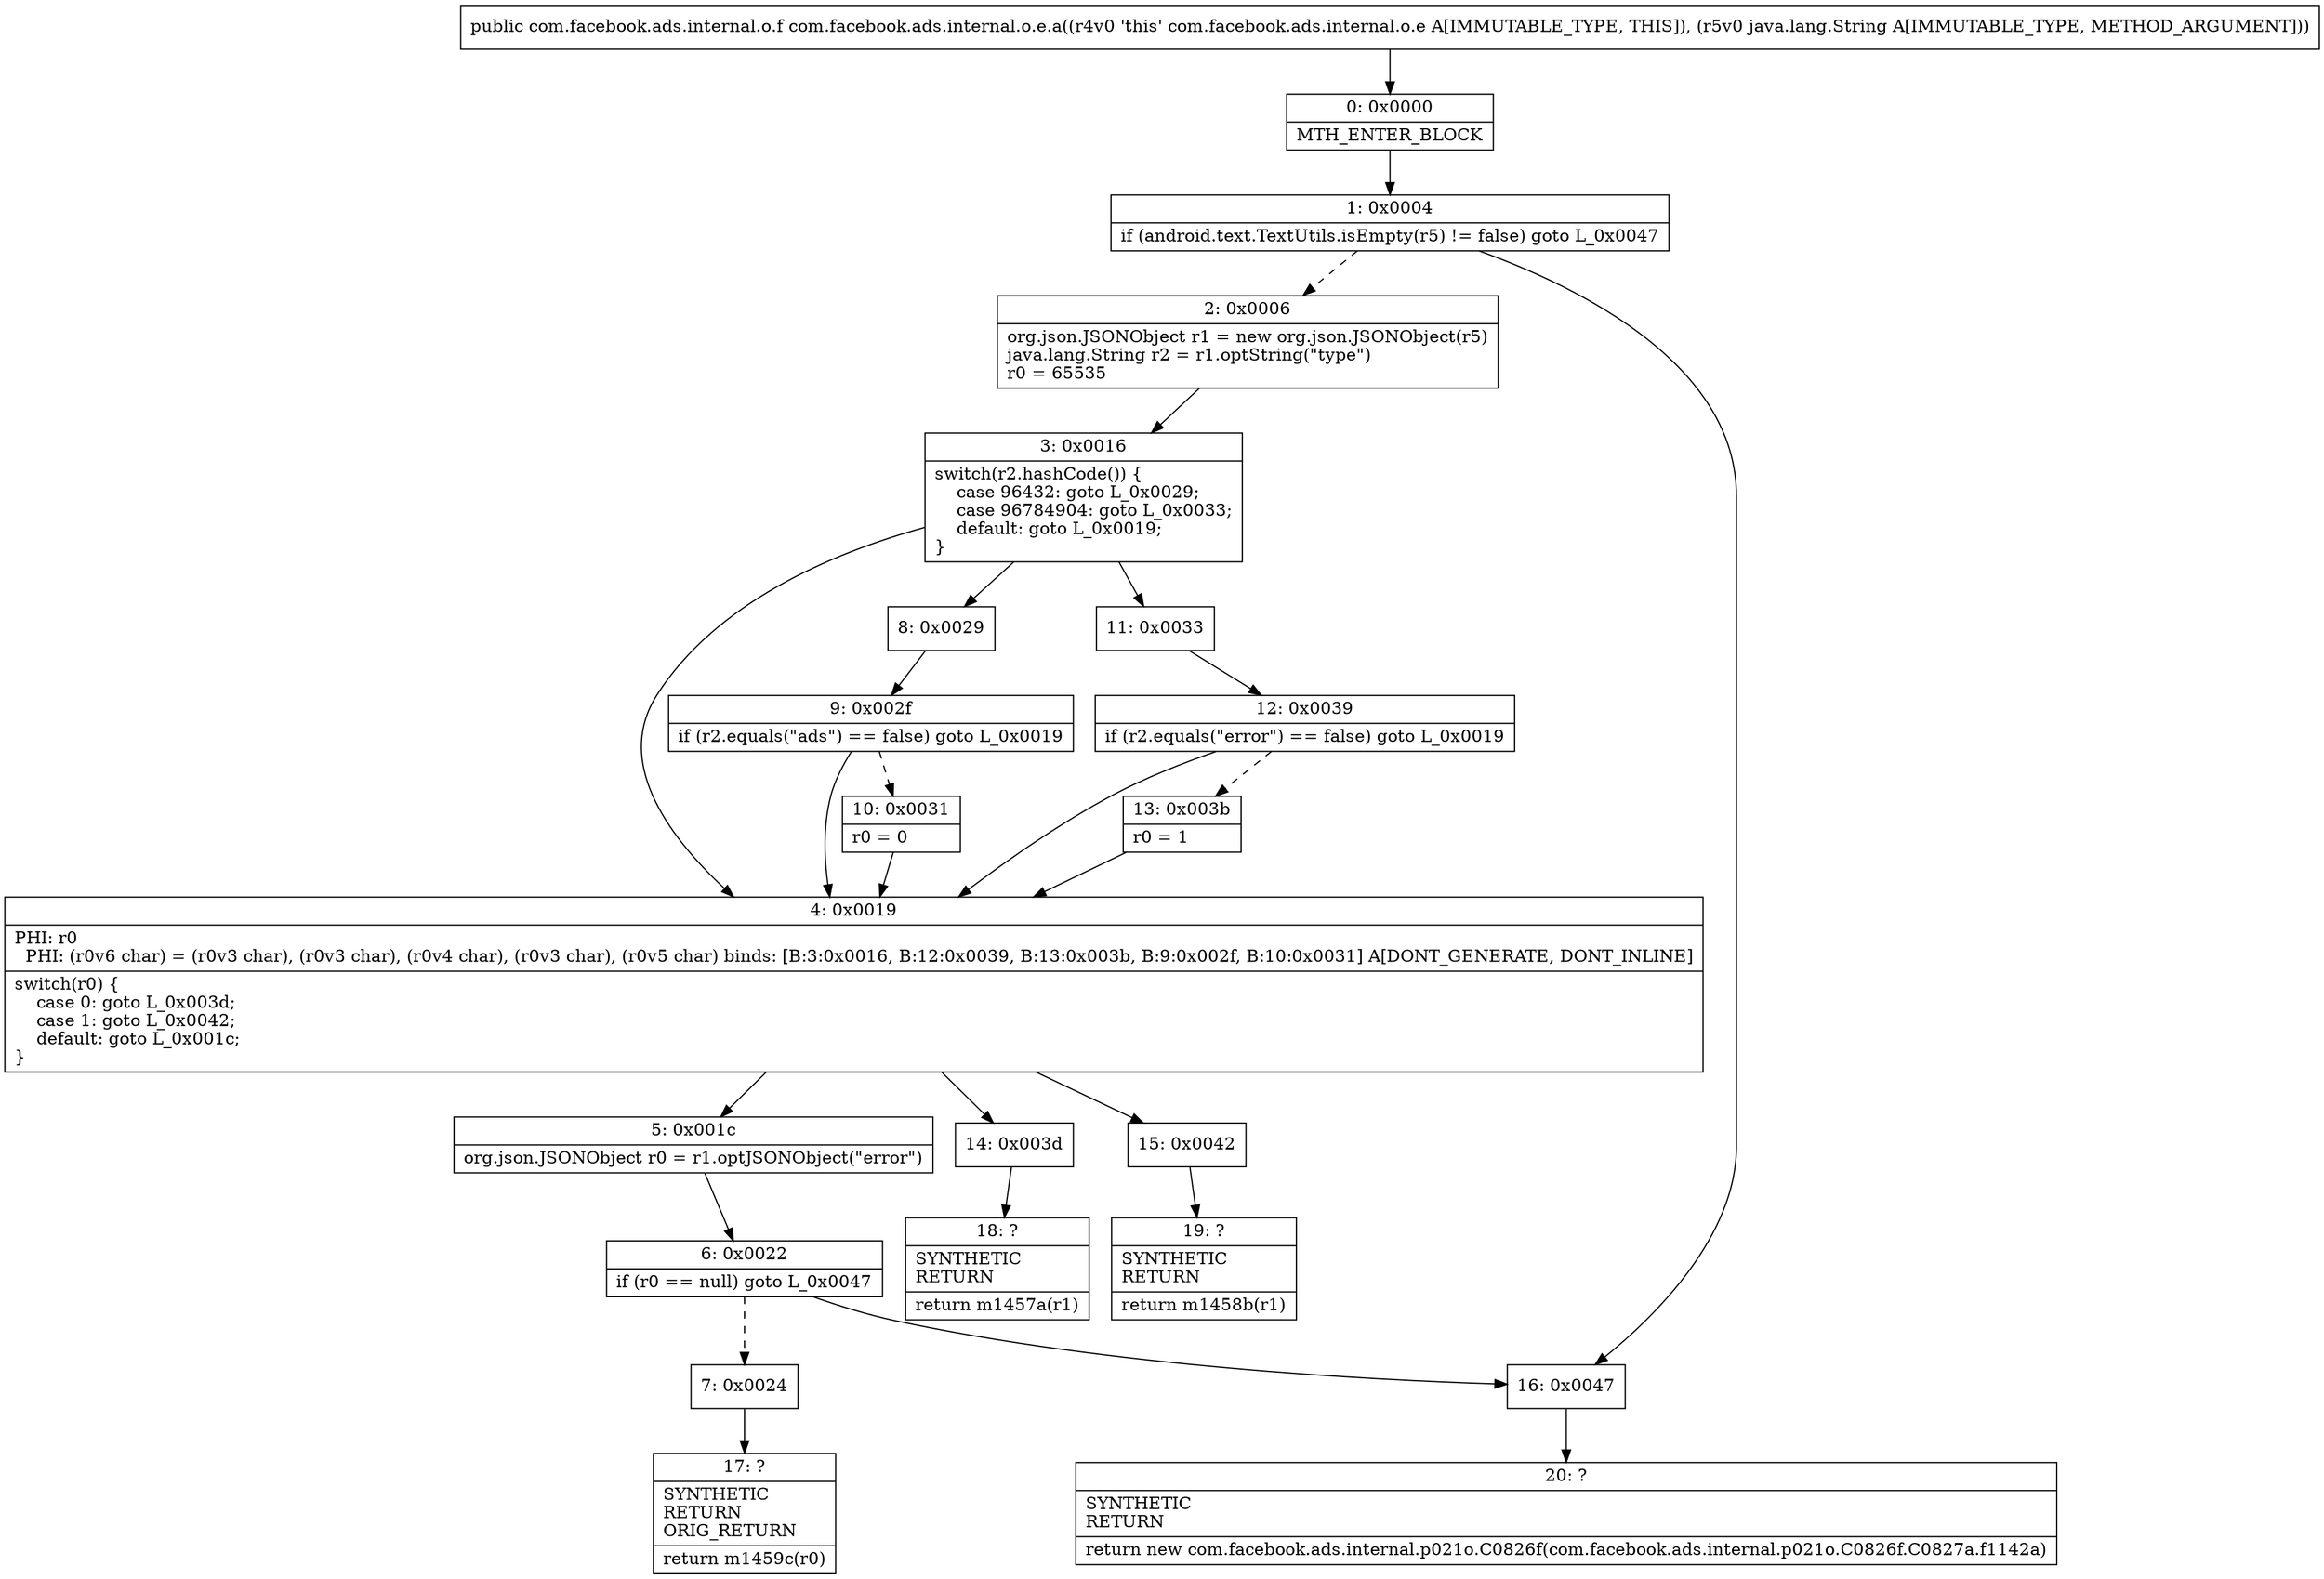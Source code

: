 digraph "CFG forcom.facebook.ads.internal.o.e.a(Ljava\/lang\/String;)Lcom\/facebook\/ads\/internal\/o\/f;" {
Node_0 [shape=record,label="{0\:\ 0x0000|MTH_ENTER_BLOCK\l}"];
Node_1 [shape=record,label="{1\:\ 0x0004|if (android.text.TextUtils.isEmpty(r5) != false) goto L_0x0047\l}"];
Node_2 [shape=record,label="{2\:\ 0x0006|org.json.JSONObject r1 = new org.json.JSONObject(r5)\ljava.lang.String r2 = r1.optString(\"type\")\lr0 = 65535\l}"];
Node_3 [shape=record,label="{3\:\ 0x0016|switch(r2.hashCode()) \{\l    case 96432: goto L_0x0029;\l    case 96784904: goto L_0x0033;\l    default: goto L_0x0019;\l\}\l}"];
Node_4 [shape=record,label="{4\:\ 0x0019|PHI: r0 \l  PHI: (r0v6 char) = (r0v3 char), (r0v3 char), (r0v4 char), (r0v3 char), (r0v5 char) binds: [B:3:0x0016, B:12:0x0039, B:13:0x003b, B:9:0x002f, B:10:0x0031] A[DONT_GENERATE, DONT_INLINE]\l|switch(r0) \{\l    case 0: goto L_0x003d;\l    case 1: goto L_0x0042;\l    default: goto L_0x001c;\l\}\l}"];
Node_5 [shape=record,label="{5\:\ 0x001c|org.json.JSONObject r0 = r1.optJSONObject(\"error\")\l}"];
Node_6 [shape=record,label="{6\:\ 0x0022|if (r0 == null) goto L_0x0047\l}"];
Node_7 [shape=record,label="{7\:\ 0x0024}"];
Node_8 [shape=record,label="{8\:\ 0x0029}"];
Node_9 [shape=record,label="{9\:\ 0x002f|if (r2.equals(\"ads\") == false) goto L_0x0019\l}"];
Node_10 [shape=record,label="{10\:\ 0x0031|r0 = 0\l}"];
Node_11 [shape=record,label="{11\:\ 0x0033}"];
Node_12 [shape=record,label="{12\:\ 0x0039|if (r2.equals(\"error\") == false) goto L_0x0019\l}"];
Node_13 [shape=record,label="{13\:\ 0x003b|r0 = 1\l}"];
Node_14 [shape=record,label="{14\:\ 0x003d}"];
Node_15 [shape=record,label="{15\:\ 0x0042}"];
Node_16 [shape=record,label="{16\:\ 0x0047}"];
Node_17 [shape=record,label="{17\:\ ?|SYNTHETIC\lRETURN\lORIG_RETURN\l|return m1459c(r0)\l}"];
Node_18 [shape=record,label="{18\:\ ?|SYNTHETIC\lRETURN\l|return m1457a(r1)\l}"];
Node_19 [shape=record,label="{19\:\ ?|SYNTHETIC\lRETURN\l|return m1458b(r1)\l}"];
Node_20 [shape=record,label="{20\:\ ?|SYNTHETIC\lRETURN\l|return new com.facebook.ads.internal.p021o.C0826f(com.facebook.ads.internal.p021o.C0826f.C0827a.f1142a)\l}"];
MethodNode[shape=record,label="{public com.facebook.ads.internal.o.f com.facebook.ads.internal.o.e.a((r4v0 'this' com.facebook.ads.internal.o.e A[IMMUTABLE_TYPE, THIS]), (r5v0 java.lang.String A[IMMUTABLE_TYPE, METHOD_ARGUMENT])) }"];
MethodNode -> Node_0;
Node_0 -> Node_1;
Node_1 -> Node_2[style=dashed];
Node_1 -> Node_16;
Node_2 -> Node_3;
Node_3 -> Node_4;
Node_3 -> Node_8;
Node_3 -> Node_11;
Node_4 -> Node_5;
Node_4 -> Node_14;
Node_4 -> Node_15;
Node_5 -> Node_6;
Node_6 -> Node_7[style=dashed];
Node_6 -> Node_16;
Node_7 -> Node_17;
Node_8 -> Node_9;
Node_9 -> Node_4;
Node_9 -> Node_10[style=dashed];
Node_10 -> Node_4;
Node_11 -> Node_12;
Node_12 -> Node_4;
Node_12 -> Node_13[style=dashed];
Node_13 -> Node_4;
Node_14 -> Node_18;
Node_15 -> Node_19;
Node_16 -> Node_20;
}

